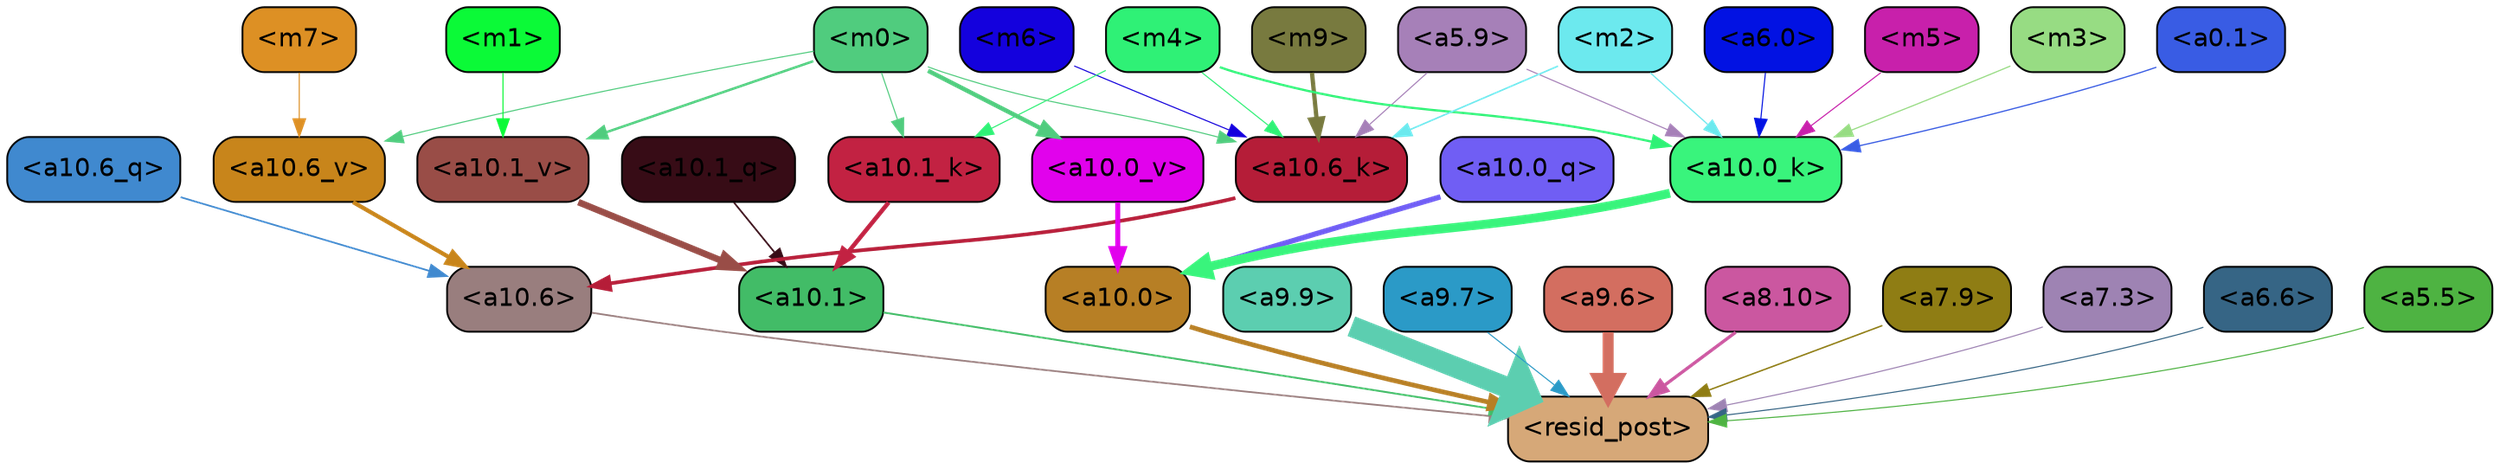 strict digraph "" {
	graph [bgcolor=transparent,
		layout=dot,
		overlap=false,
		splines=true
	];
	"<a10.6>"	[color=black,
		fillcolor="#997e7e",
		fontname=Helvetica,
		shape=box,
		style="filled, rounded"];
	"<resid_post>"	[color=black,
		fillcolor="#d6a878",
		fontname=Helvetica,
		shape=box,
		style="filled, rounded"];
	"<a10.6>" -> "<resid_post>"	[color="#997e7e",
		penwidth=0.9498605728149414];
	"<a10.1>"	[color=black,
		fillcolor="#42bc67",
		fontname=Helvetica,
		shape=box,
		style="filled, rounded"];
	"<a10.1>" -> "<resid_post>"	[color="#42bc67",
		penwidth=1.0084514617919922];
	"<a10.0>"	[color=black,
		fillcolor="#b77f25",
		fontname=Helvetica,
		shape=box,
		style="filled, rounded"];
	"<a10.0>" -> "<resid_post>"	[color="#b77f25",
		penwidth=2.5814952850341797];
	"<a9.9>"	[color=black,
		fillcolor="#5cceb0",
		fontname=Helvetica,
		shape=box,
		style="filled, rounded"];
	"<a9.9>" -> "<resid_post>"	[color="#5cceb0",
		penwidth=11.610888481140137];
	"<a9.7>"	[color=black,
		fillcolor="#2b9ac7",
		fontname=Helvetica,
		shape=box,
		style="filled, rounded"];
	"<a9.7>" -> "<resid_post>"	[color="#2b9ac7",
		penwidth=0.6];
	"<a9.6>"	[color=black,
		fillcolor="#d36e60",
		fontname=Helvetica,
		shape=box,
		style="filled, rounded"];
	"<a9.6>" -> "<resid_post>"	[color="#d36e60",
		penwidth=6.121421813964844];
	"<a8.10>"	[color=black,
		fillcolor="#cb57a0",
		fontname=Helvetica,
		shape=box,
		style="filled, rounded"];
	"<a8.10>" -> "<resid_post>"	[color="#cb57a0",
		penwidth=1.7841739654541016];
	"<a7.9>"	[color=black,
		fillcolor="#8f7d14",
		fontname=Helvetica,
		shape=box,
		style="filled, rounded"];
	"<a7.9>" -> "<resid_post>"	[color="#8f7d14",
		penwidth=0.8109169006347656];
	"<a7.3>"	[color=black,
		fillcolor="#9e83b3",
		fontname=Helvetica,
		shape=box,
		style="filled, rounded"];
	"<a7.3>" -> "<resid_post>"	[color="#9e83b3",
		penwidth=0.6];
	"<a6.6>"	[color=black,
		fillcolor="#366585",
		fontname=Helvetica,
		shape=box,
		style="filled, rounded"];
	"<a6.6>" -> "<resid_post>"	[color="#366585",
		penwidth=0.6];
	"<a5.5>"	[color=black,
		fillcolor="#4eb342",
		fontname=Helvetica,
		shape=box,
		style="filled, rounded"];
	"<a5.5>" -> "<resid_post>"	[color="#4eb342",
		penwidth=0.6];
	"<a10.6_q>"	[color=black,
		fillcolor="#4089cf",
		fontname=Helvetica,
		shape=box,
		style="filled, rounded"];
	"<a10.6_q>" -> "<a10.6>"	[color="#4089cf",
		penwidth=0.9244728088378906];
	"<a10.1_q>"	[color=black,
		fillcolor="#370c16",
		fontname=Helvetica,
		shape=box,
		style="filled, rounded"];
	"<a10.1_q>" -> "<a10.1>"	[color="#370c16",
		penwidth=0.9268798828125];
	"<a10.0_q>"	[color=black,
		fillcolor="#705ef4",
		fontname=Helvetica,
		shape=box,
		style="filled, rounded"];
	"<a10.0_q>" -> "<a10.0>"	[color="#705ef4",
		penwidth=2.905670166015625];
	"<a10.6_k>"	[color=black,
		fillcolor="#b51d38",
		fontname=Helvetica,
		shape=box,
		style="filled, rounded"];
	"<a10.6_k>" -> "<a10.6>"	[color="#b51d38",
		penwidth=2.0319366455078125];
	"<a10.1_k>"	[color=black,
		fillcolor="#c22242",
		fontname=Helvetica,
		shape=box,
		style="filled, rounded"];
	"<a10.1_k>" -> "<a10.1>"	[color="#c22242",
		penwidth=2.4037628173828125];
	"<a10.0_k>"	[color=black,
		fillcolor="#39f47c",
		fontname=Helvetica,
		shape=box,
		style="filled, rounded"];
	"<a10.0_k>" -> "<a10.0>"	[color="#39f47c",
		penwidth=4.9319305419921875];
	"<a10.6_v>"	[color=black,
		fillcolor="#c8851b",
		fontname=Helvetica,
		shape=box,
		style="filled, rounded"];
	"<a10.6_v>" -> "<a10.6>"	[color="#c8851b",
		penwidth=2.290935516357422];
	"<a10.1_v>"	[color=black,
		fillcolor="#994d47",
		fontname=Helvetica,
		shape=box,
		style="filled, rounded"];
	"<a10.1_v>" -> "<a10.1>"	[color="#994d47",
		penwidth=3.6398468017578125];
	"<a10.0_v>"	[color=black,
		fillcolor="#e102ec",
		fontname=Helvetica,
		shape=box,
		style="filled, rounded"];
	"<a10.0_v>" -> "<a10.0>"	[color="#e102ec",
		penwidth=2.7666168212890625];
	"<m9>"	[color=black,
		fillcolor="#787a3f",
		fontname=Helvetica,
		shape=box,
		style="filled, rounded"];
	"<m9>" -> "<a10.6_k>"	[color="#787a3f",
		penwidth=2.371124267578125];
	"<m6>"	[color=black,
		fillcolor="#1401dd",
		fontname=Helvetica,
		shape=box,
		style="filled, rounded"];
	"<m6>" -> "<a10.6_k>"	[color="#1401dd",
		penwidth=0.6];
	"<a5.9>"	[color=black,
		fillcolor="#a680b8",
		fontname=Helvetica,
		shape=box,
		style="filled, rounded"];
	"<a5.9>" -> "<a10.6_k>"	[color="#a680b8",
		penwidth=0.6];
	"<a5.9>" -> "<a10.0_k>"	[color="#a680b8",
		penwidth=0.6];
	"<m4>"	[color=black,
		fillcolor="#2ff176",
		fontname=Helvetica,
		shape=box,
		style="filled, rounded"];
	"<m4>" -> "<a10.6_k>"	[color="#2ff176",
		penwidth=0.6];
	"<m4>" -> "<a10.1_k>"	[color="#2ff176",
		penwidth=0.6];
	"<m4>" -> "<a10.0_k>"	[color="#2ff176",
		penwidth=1.230804443359375];
	"<m2>"	[color=black,
		fillcolor="#6ce9ee",
		fontname=Helvetica,
		shape=box,
		style="filled, rounded"];
	"<m2>" -> "<a10.6_k>"	[color="#6ce9ee",
		penwidth=0.8380241394042969];
	"<m2>" -> "<a10.0_k>"	[color="#6ce9ee",
		penwidth=0.6622200012207031];
	"<m0>"	[color=black,
		fillcolor="#50cc7e",
		fontname=Helvetica,
		shape=box,
		style="filled, rounded"];
	"<m0>" -> "<a10.6_k>"	[color="#50cc7e",
		penwidth=0.6];
	"<m0>" -> "<a10.1_k>"	[color="#50cc7e",
		penwidth=0.6];
	"<m0>" -> "<a10.6_v>"	[color="#50cc7e",
		penwidth=0.6];
	"<m0>" -> "<a10.1_v>"	[color="#50cc7e",
		penwidth=1.3360328674316406];
	"<m0>" -> "<a10.0_v>"	[color="#50cc7e",
		penwidth=2.4083595275878906];
	"<a6.0>"	[color=black,
		fillcolor="#0212e3",
		fontname=Helvetica,
		shape=box,
		style="filled, rounded"];
	"<a6.0>" -> "<a10.0_k>"	[color="#0212e3",
		penwidth=0.6];
	"<m5>"	[color=black,
		fillcolor="#c820ab",
		fontname=Helvetica,
		shape=box,
		style="filled, rounded"];
	"<m5>" -> "<a10.0_k>"	[color="#c820ab",
		penwidth=0.6];
	"<m3>"	[color=black,
		fillcolor="#97dc83",
		fontname=Helvetica,
		shape=box,
		style="filled, rounded"];
	"<m3>" -> "<a10.0_k>"	[color="#97dc83",
		penwidth=0.6506614685058594];
	"<a0.1>"	[color=black,
		fillcolor="#395ce4",
		fontname=Helvetica,
		shape=box,
		style="filled, rounded"];
	"<a0.1>" -> "<a10.0_k>"	[color="#395ce4",
		penwidth=0.6768684387207031];
	"<m7>"	[color=black,
		fillcolor="#dd9024",
		fontname=Helvetica,
		shape=box,
		style="filled, rounded"];
	"<m7>" -> "<a10.6_v>"	[color="#dd9024",
		penwidth=0.6];
	"<m1>"	[color=black,
		fillcolor="#0bfa37",
		fontname=Helvetica,
		shape=box,
		style="filled, rounded"];
	"<m1>" -> "<a10.1_v>"	[color="#0bfa37",
		penwidth=0.6];
}
